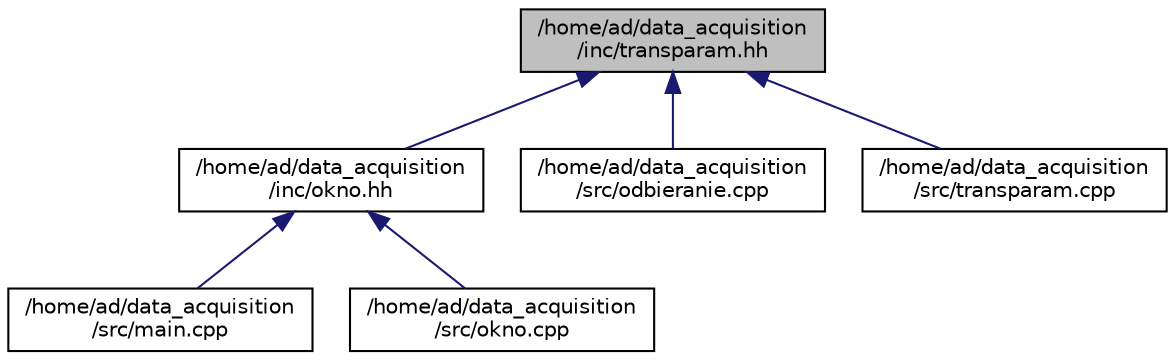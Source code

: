 digraph "/home/ad/data_acquisition/inc/transparam.hh"
{
  edge [fontname="Helvetica",fontsize="10",labelfontname="Helvetica",labelfontsize="10"];
  node [fontname="Helvetica",fontsize="10",shape=record];
  Node1 [label="/home/ad/data_acquisition\l/inc/transparam.hh",height=0.2,width=0.4,color="black", fillcolor="grey75", style="filled", fontcolor="black"];
  Node1 -> Node2 [dir="back",color="midnightblue",fontsize="10",style="solid",fontname="Helvetica"];
  Node2 [label="/home/ad/data_acquisition\l/inc/okno.hh",height=0.2,width=0.4,color="black", fillcolor="white", style="filled",URL="$okno_8hh.html"];
  Node2 -> Node3 [dir="back",color="midnightblue",fontsize="10",style="solid",fontname="Helvetica"];
  Node3 [label="/home/ad/data_acquisition\l/src/main.cpp",height=0.2,width=0.4,color="black", fillcolor="white", style="filled",URL="$main_8cpp.html"];
  Node2 -> Node4 [dir="back",color="midnightblue",fontsize="10",style="solid",fontname="Helvetica"];
  Node4 [label="/home/ad/data_acquisition\l/src/okno.cpp",height=0.2,width=0.4,color="black", fillcolor="white", style="filled",URL="$okno_8cpp.html"];
  Node1 -> Node5 [dir="back",color="midnightblue",fontsize="10",style="solid",fontname="Helvetica"];
  Node5 [label="/home/ad/data_acquisition\l/src/odbieranie.cpp",height=0.2,width=0.4,color="black", fillcolor="white", style="filled",URL="$odbieranie_8cpp.html"];
  Node1 -> Node6 [dir="back",color="midnightblue",fontsize="10",style="solid",fontname="Helvetica"];
  Node6 [label="/home/ad/data_acquisition\l/src/transparam.cpp",height=0.2,width=0.4,color="black", fillcolor="white", style="filled",URL="$transparam_8cpp.html"];
}
